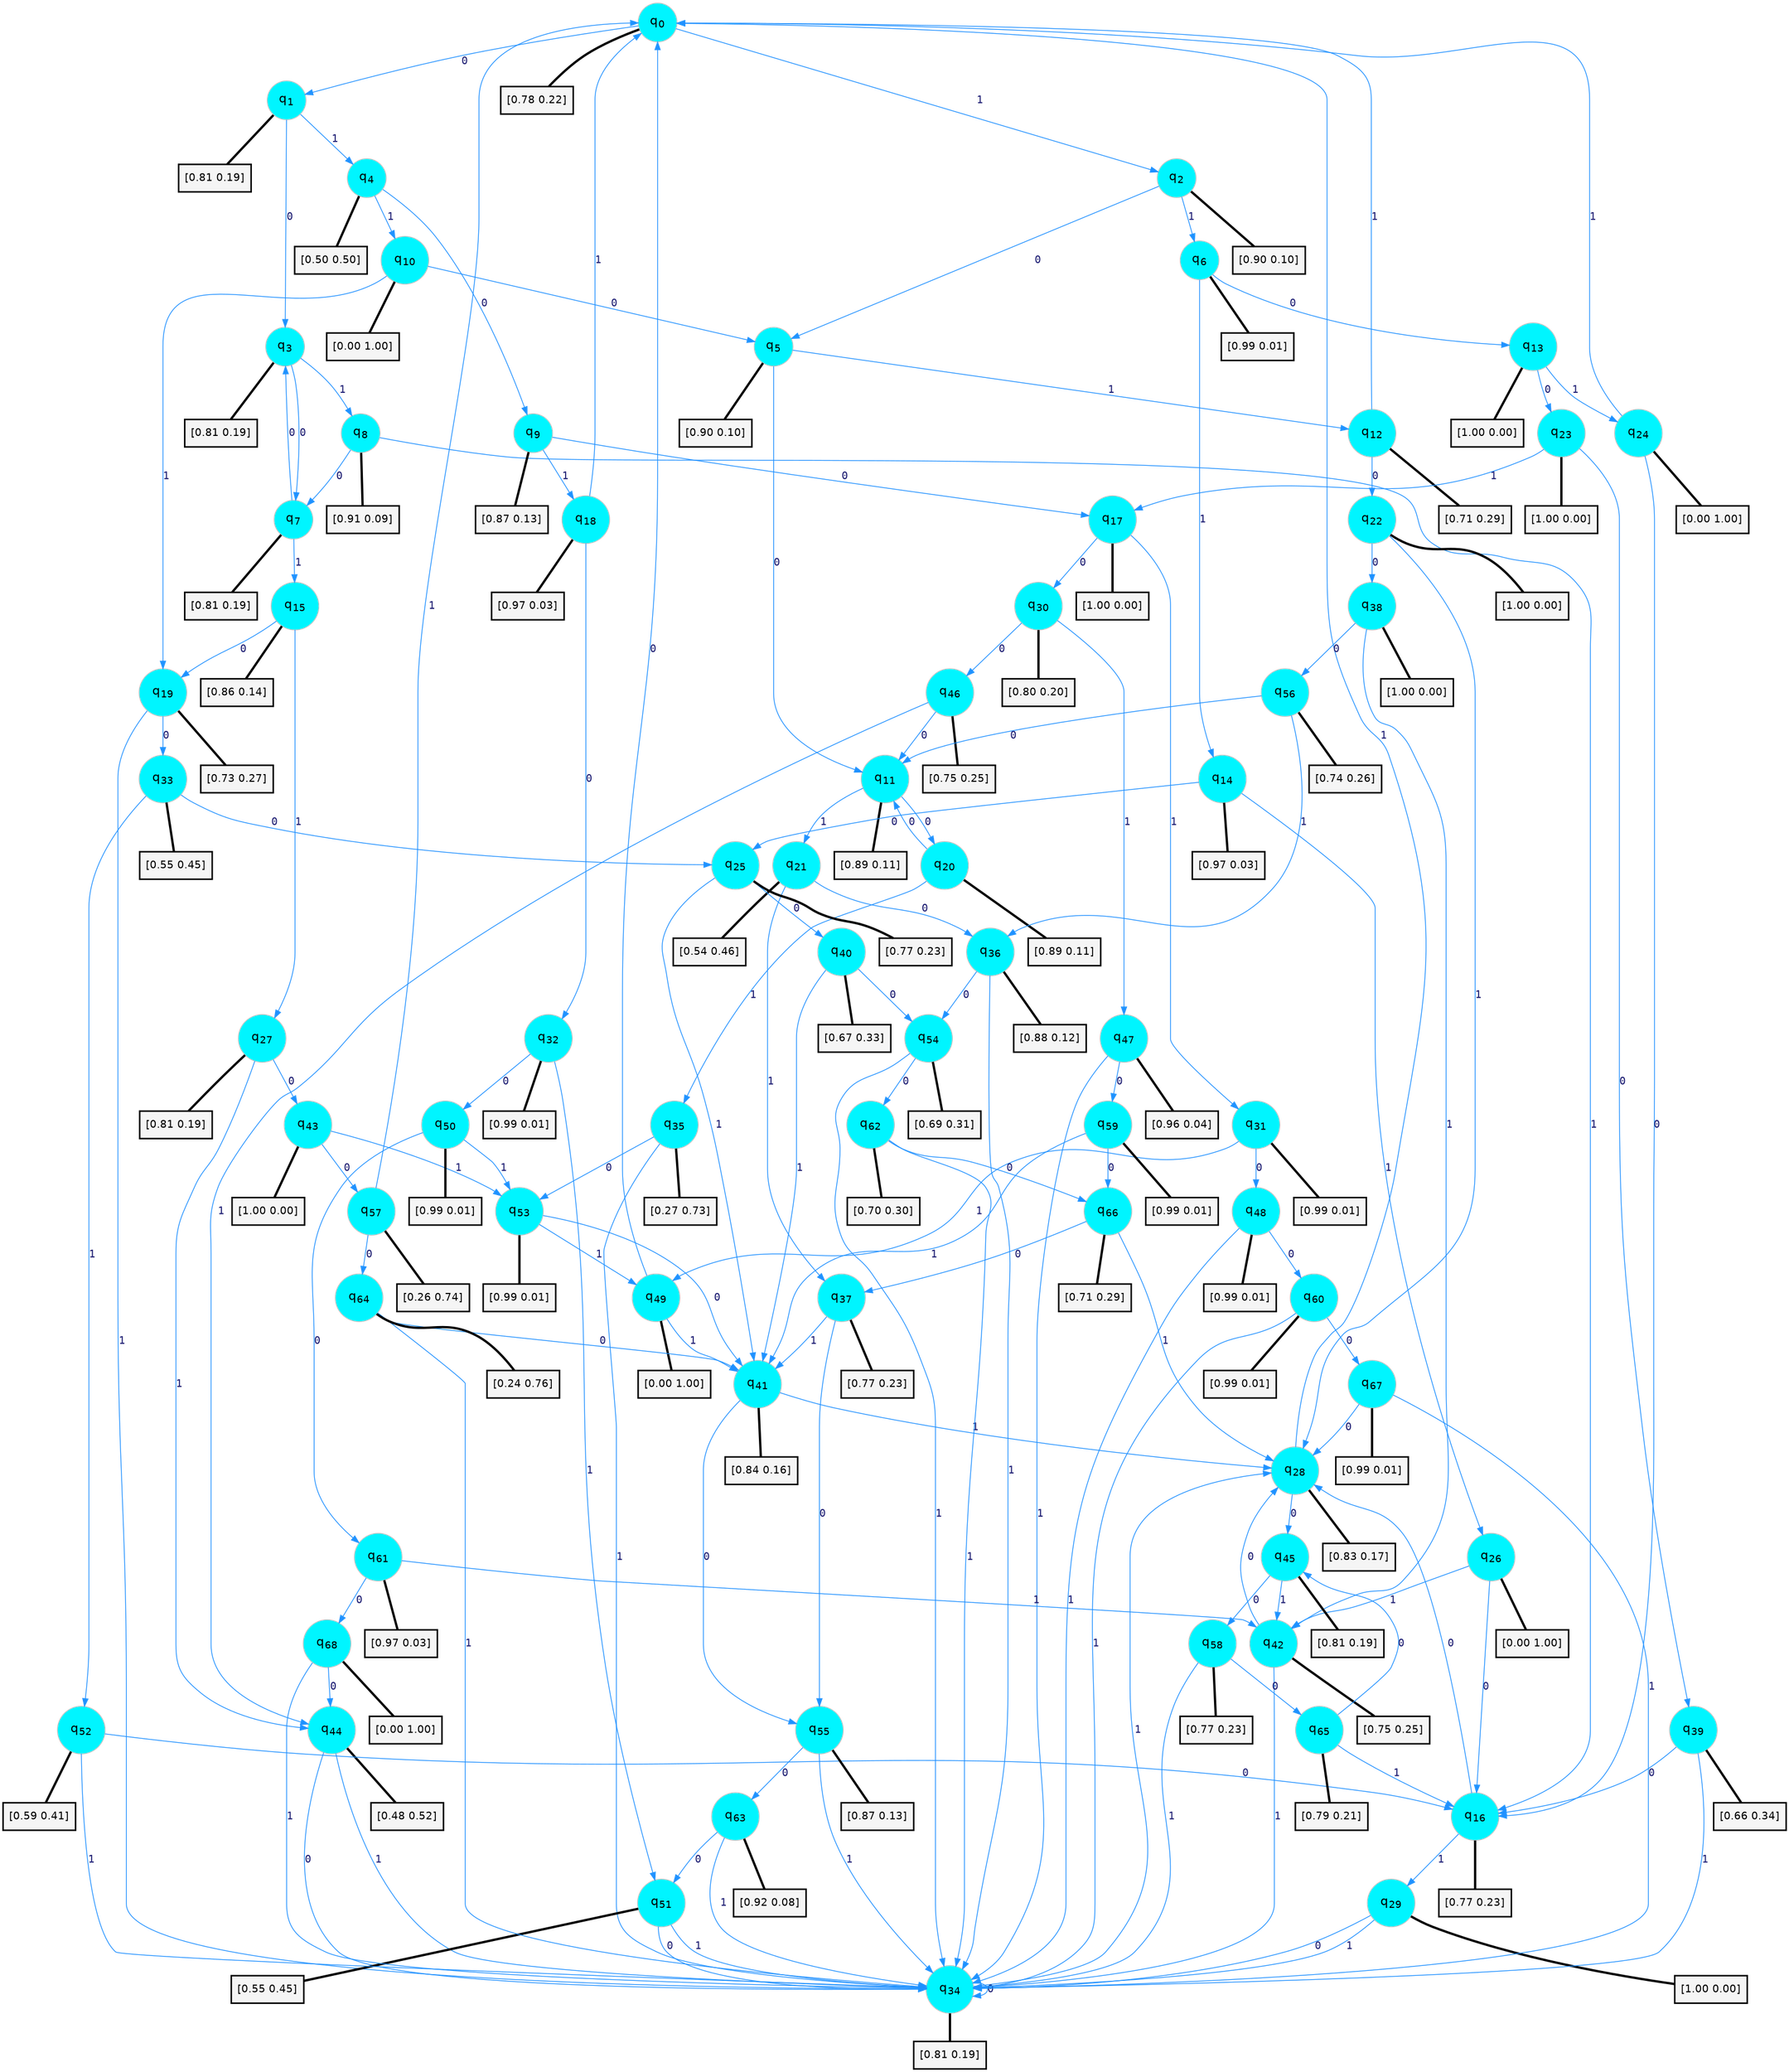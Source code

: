 digraph G {
graph [
bgcolor=transparent, dpi=300, rankdir=TD, size="40,25"];
node [
color=gray, fillcolor=turquoise1, fontcolor=black, fontname=Helvetica, fontsize=16, fontweight=bold, shape=circle, style=filled];
edge [
arrowsize=1, color=dodgerblue1, fontcolor=midnightblue, fontname=courier, fontweight=bold, penwidth=1, style=solid, weight=20];
0[label=<q<SUB>0</SUB>>];
1[label=<q<SUB>1</SUB>>];
2[label=<q<SUB>2</SUB>>];
3[label=<q<SUB>3</SUB>>];
4[label=<q<SUB>4</SUB>>];
5[label=<q<SUB>5</SUB>>];
6[label=<q<SUB>6</SUB>>];
7[label=<q<SUB>7</SUB>>];
8[label=<q<SUB>8</SUB>>];
9[label=<q<SUB>9</SUB>>];
10[label=<q<SUB>10</SUB>>];
11[label=<q<SUB>11</SUB>>];
12[label=<q<SUB>12</SUB>>];
13[label=<q<SUB>13</SUB>>];
14[label=<q<SUB>14</SUB>>];
15[label=<q<SUB>15</SUB>>];
16[label=<q<SUB>16</SUB>>];
17[label=<q<SUB>17</SUB>>];
18[label=<q<SUB>18</SUB>>];
19[label=<q<SUB>19</SUB>>];
20[label=<q<SUB>20</SUB>>];
21[label=<q<SUB>21</SUB>>];
22[label=<q<SUB>22</SUB>>];
23[label=<q<SUB>23</SUB>>];
24[label=<q<SUB>24</SUB>>];
25[label=<q<SUB>25</SUB>>];
26[label=<q<SUB>26</SUB>>];
27[label=<q<SUB>27</SUB>>];
28[label=<q<SUB>28</SUB>>];
29[label=<q<SUB>29</SUB>>];
30[label=<q<SUB>30</SUB>>];
31[label=<q<SUB>31</SUB>>];
32[label=<q<SUB>32</SUB>>];
33[label=<q<SUB>33</SUB>>];
34[label=<q<SUB>34</SUB>>];
35[label=<q<SUB>35</SUB>>];
36[label=<q<SUB>36</SUB>>];
37[label=<q<SUB>37</SUB>>];
38[label=<q<SUB>38</SUB>>];
39[label=<q<SUB>39</SUB>>];
40[label=<q<SUB>40</SUB>>];
41[label=<q<SUB>41</SUB>>];
42[label=<q<SUB>42</SUB>>];
43[label=<q<SUB>43</SUB>>];
44[label=<q<SUB>44</SUB>>];
45[label=<q<SUB>45</SUB>>];
46[label=<q<SUB>46</SUB>>];
47[label=<q<SUB>47</SUB>>];
48[label=<q<SUB>48</SUB>>];
49[label=<q<SUB>49</SUB>>];
50[label=<q<SUB>50</SUB>>];
51[label=<q<SUB>51</SUB>>];
52[label=<q<SUB>52</SUB>>];
53[label=<q<SUB>53</SUB>>];
54[label=<q<SUB>54</SUB>>];
55[label=<q<SUB>55</SUB>>];
56[label=<q<SUB>56</SUB>>];
57[label=<q<SUB>57</SUB>>];
58[label=<q<SUB>58</SUB>>];
59[label=<q<SUB>59</SUB>>];
60[label=<q<SUB>60</SUB>>];
61[label=<q<SUB>61</SUB>>];
62[label=<q<SUB>62</SUB>>];
63[label=<q<SUB>63</SUB>>];
64[label=<q<SUB>64</SUB>>];
65[label=<q<SUB>65</SUB>>];
66[label=<q<SUB>66</SUB>>];
67[label=<q<SUB>67</SUB>>];
68[label=<q<SUB>68</SUB>>];
69[label="[0.78 0.22]", shape=box,fontcolor=black, fontname=Helvetica, fontsize=14, penwidth=2, fillcolor=whitesmoke,color=black];
70[label="[0.81 0.19]", shape=box,fontcolor=black, fontname=Helvetica, fontsize=14, penwidth=2, fillcolor=whitesmoke,color=black];
71[label="[0.90 0.10]", shape=box,fontcolor=black, fontname=Helvetica, fontsize=14, penwidth=2, fillcolor=whitesmoke,color=black];
72[label="[0.81 0.19]", shape=box,fontcolor=black, fontname=Helvetica, fontsize=14, penwidth=2, fillcolor=whitesmoke,color=black];
73[label="[0.50 0.50]", shape=box,fontcolor=black, fontname=Helvetica, fontsize=14, penwidth=2, fillcolor=whitesmoke,color=black];
74[label="[0.90 0.10]", shape=box,fontcolor=black, fontname=Helvetica, fontsize=14, penwidth=2, fillcolor=whitesmoke,color=black];
75[label="[0.99 0.01]", shape=box,fontcolor=black, fontname=Helvetica, fontsize=14, penwidth=2, fillcolor=whitesmoke,color=black];
76[label="[0.81 0.19]", shape=box,fontcolor=black, fontname=Helvetica, fontsize=14, penwidth=2, fillcolor=whitesmoke,color=black];
77[label="[0.91 0.09]", shape=box,fontcolor=black, fontname=Helvetica, fontsize=14, penwidth=2, fillcolor=whitesmoke,color=black];
78[label="[0.87 0.13]", shape=box,fontcolor=black, fontname=Helvetica, fontsize=14, penwidth=2, fillcolor=whitesmoke,color=black];
79[label="[0.00 1.00]", shape=box,fontcolor=black, fontname=Helvetica, fontsize=14, penwidth=2, fillcolor=whitesmoke,color=black];
80[label="[0.89 0.11]", shape=box,fontcolor=black, fontname=Helvetica, fontsize=14, penwidth=2, fillcolor=whitesmoke,color=black];
81[label="[0.71 0.29]", shape=box,fontcolor=black, fontname=Helvetica, fontsize=14, penwidth=2, fillcolor=whitesmoke,color=black];
82[label="[1.00 0.00]", shape=box,fontcolor=black, fontname=Helvetica, fontsize=14, penwidth=2, fillcolor=whitesmoke,color=black];
83[label="[0.97 0.03]", shape=box,fontcolor=black, fontname=Helvetica, fontsize=14, penwidth=2, fillcolor=whitesmoke,color=black];
84[label="[0.86 0.14]", shape=box,fontcolor=black, fontname=Helvetica, fontsize=14, penwidth=2, fillcolor=whitesmoke,color=black];
85[label="[0.77 0.23]", shape=box,fontcolor=black, fontname=Helvetica, fontsize=14, penwidth=2, fillcolor=whitesmoke,color=black];
86[label="[1.00 0.00]", shape=box,fontcolor=black, fontname=Helvetica, fontsize=14, penwidth=2, fillcolor=whitesmoke,color=black];
87[label="[0.97 0.03]", shape=box,fontcolor=black, fontname=Helvetica, fontsize=14, penwidth=2, fillcolor=whitesmoke,color=black];
88[label="[0.73 0.27]", shape=box,fontcolor=black, fontname=Helvetica, fontsize=14, penwidth=2, fillcolor=whitesmoke,color=black];
89[label="[0.89 0.11]", shape=box,fontcolor=black, fontname=Helvetica, fontsize=14, penwidth=2, fillcolor=whitesmoke,color=black];
90[label="[0.54 0.46]", shape=box,fontcolor=black, fontname=Helvetica, fontsize=14, penwidth=2, fillcolor=whitesmoke,color=black];
91[label="[1.00 0.00]", shape=box,fontcolor=black, fontname=Helvetica, fontsize=14, penwidth=2, fillcolor=whitesmoke,color=black];
92[label="[1.00 0.00]", shape=box,fontcolor=black, fontname=Helvetica, fontsize=14, penwidth=2, fillcolor=whitesmoke,color=black];
93[label="[0.00 1.00]", shape=box,fontcolor=black, fontname=Helvetica, fontsize=14, penwidth=2, fillcolor=whitesmoke,color=black];
94[label="[0.77 0.23]", shape=box,fontcolor=black, fontname=Helvetica, fontsize=14, penwidth=2, fillcolor=whitesmoke,color=black];
95[label="[0.00 1.00]", shape=box,fontcolor=black, fontname=Helvetica, fontsize=14, penwidth=2, fillcolor=whitesmoke,color=black];
96[label="[0.81 0.19]", shape=box,fontcolor=black, fontname=Helvetica, fontsize=14, penwidth=2, fillcolor=whitesmoke,color=black];
97[label="[0.83 0.17]", shape=box,fontcolor=black, fontname=Helvetica, fontsize=14, penwidth=2, fillcolor=whitesmoke,color=black];
98[label="[1.00 0.00]", shape=box,fontcolor=black, fontname=Helvetica, fontsize=14, penwidth=2, fillcolor=whitesmoke,color=black];
99[label="[0.80 0.20]", shape=box,fontcolor=black, fontname=Helvetica, fontsize=14, penwidth=2, fillcolor=whitesmoke,color=black];
100[label="[0.99 0.01]", shape=box,fontcolor=black, fontname=Helvetica, fontsize=14, penwidth=2, fillcolor=whitesmoke,color=black];
101[label="[0.99 0.01]", shape=box,fontcolor=black, fontname=Helvetica, fontsize=14, penwidth=2, fillcolor=whitesmoke,color=black];
102[label="[0.55 0.45]", shape=box,fontcolor=black, fontname=Helvetica, fontsize=14, penwidth=2, fillcolor=whitesmoke,color=black];
103[label="[0.81 0.19]", shape=box,fontcolor=black, fontname=Helvetica, fontsize=14, penwidth=2, fillcolor=whitesmoke,color=black];
104[label="[0.27 0.73]", shape=box,fontcolor=black, fontname=Helvetica, fontsize=14, penwidth=2, fillcolor=whitesmoke,color=black];
105[label="[0.88 0.12]", shape=box,fontcolor=black, fontname=Helvetica, fontsize=14, penwidth=2, fillcolor=whitesmoke,color=black];
106[label="[0.77 0.23]", shape=box,fontcolor=black, fontname=Helvetica, fontsize=14, penwidth=2, fillcolor=whitesmoke,color=black];
107[label="[1.00 0.00]", shape=box,fontcolor=black, fontname=Helvetica, fontsize=14, penwidth=2, fillcolor=whitesmoke,color=black];
108[label="[0.66 0.34]", shape=box,fontcolor=black, fontname=Helvetica, fontsize=14, penwidth=2, fillcolor=whitesmoke,color=black];
109[label="[0.67 0.33]", shape=box,fontcolor=black, fontname=Helvetica, fontsize=14, penwidth=2, fillcolor=whitesmoke,color=black];
110[label="[0.84 0.16]", shape=box,fontcolor=black, fontname=Helvetica, fontsize=14, penwidth=2, fillcolor=whitesmoke,color=black];
111[label="[0.75 0.25]", shape=box,fontcolor=black, fontname=Helvetica, fontsize=14, penwidth=2, fillcolor=whitesmoke,color=black];
112[label="[1.00 0.00]", shape=box,fontcolor=black, fontname=Helvetica, fontsize=14, penwidth=2, fillcolor=whitesmoke,color=black];
113[label="[0.48 0.52]", shape=box,fontcolor=black, fontname=Helvetica, fontsize=14, penwidth=2, fillcolor=whitesmoke,color=black];
114[label="[0.81 0.19]", shape=box,fontcolor=black, fontname=Helvetica, fontsize=14, penwidth=2, fillcolor=whitesmoke,color=black];
115[label="[0.75 0.25]", shape=box,fontcolor=black, fontname=Helvetica, fontsize=14, penwidth=2, fillcolor=whitesmoke,color=black];
116[label="[0.96 0.04]", shape=box,fontcolor=black, fontname=Helvetica, fontsize=14, penwidth=2, fillcolor=whitesmoke,color=black];
117[label="[0.99 0.01]", shape=box,fontcolor=black, fontname=Helvetica, fontsize=14, penwidth=2, fillcolor=whitesmoke,color=black];
118[label="[0.00 1.00]", shape=box,fontcolor=black, fontname=Helvetica, fontsize=14, penwidth=2, fillcolor=whitesmoke,color=black];
119[label="[0.99 0.01]", shape=box,fontcolor=black, fontname=Helvetica, fontsize=14, penwidth=2, fillcolor=whitesmoke,color=black];
120[label="[0.55 0.45]", shape=box,fontcolor=black, fontname=Helvetica, fontsize=14, penwidth=2, fillcolor=whitesmoke,color=black];
121[label="[0.59 0.41]", shape=box,fontcolor=black, fontname=Helvetica, fontsize=14, penwidth=2, fillcolor=whitesmoke,color=black];
122[label="[0.99 0.01]", shape=box,fontcolor=black, fontname=Helvetica, fontsize=14, penwidth=2, fillcolor=whitesmoke,color=black];
123[label="[0.69 0.31]", shape=box,fontcolor=black, fontname=Helvetica, fontsize=14, penwidth=2, fillcolor=whitesmoke,color=black];
124[label="[0.87 0.13]", shape=box,fontcolor=black, fontname=Helvetica, fontsize=14, penwidth=2, fillcolor=whitesmoke,color=black];
125[label="[0.74 0.26]", shape=box,fontcolor=black, fontname=Helvetica, fontsize=14, penwidth=2, fillcolor=whitesmoke,color=black];
126[label="[0.26 0.74]", shape=box,fontcolor=black, fontname=Helvetica, fontsize=14, penwidth=2, fillcolor=whitesmoke,color=black];
127[label="[0.77 0.23]", shape=box,fontcolor=black, fontname=Helvetica, fontsize=14, penwidth=2, fillcolor=whitesmoke,color=black];
128[label="[0.99 0.01]", shape=box,fontcolor=black, fontname=Helvetica, fontsize=14, penwidth=2, fillcolor=whitesmoke,color=black];
129[label="[0.99 0.01]", shape=box,fontcolor=black, fontname=Helvetica, fontsize=14, penwidth=2, fillcolor=whitesmoke,color=black];
130[label="[0.97 0.03]", shape=box,fontcolor=black, fontname=Helvetica, fontsize=14, penwidth=2, fillcolor=whitesmoke,color=black];
131[label="[0.70 0.30]", shape=box,fontcolor=black, fontname=Helvetica, fontsize=14, penwidth=2, fillcolor=whitesmoke,color=black];
132[label="[0.92 0.08]", shape=box,fontcolor=black, fontname=Helvetica, fontsize=14, penwidth=2, fillcolor=whitesmoke,color=black];
133[label="[0.24 0.76]", shape=box,fontcolor=black, fontname=Helvetica, fontsize=14, penwidth=2, fillcolor=whitesmoke,color=black];
134[label="[0.79 0.21]", shape=box,fontcolor=black, fontname=Helvetica, fontsize=14, penwidth=2, fillcolor=whitesmoke,color=black];
135[label="[0.71 0.29]", shape=box,fontcolor=black, fontname=Helvetica, fontsize=14, penwidth=2, fillcolor=whitesmoke,color=black];
136[label="[0.99 0.01]", shape=box,fontcolor=black, fontname=Helvetica, fontsize=14, penwidth=2, fillcolor=whitesmoke,color=black];
137[label="[0.00 1.00]", shape=box,fontcolor=black, fontname=Helvetica, fontsize=14, penwidth=2, fillcolor=whitesmoke,color=black];
0->1 [label=0];
0->2 [label=1];
0->69 [arrowhead=none, penwidth=3,color=black];
1->3 [label=0];
1->4 [label=1];
1->70 [arrowhead=none, penwidth=3,color=black];
2->5 [label=0];
2->6 [label=1];
2->71 [arrowhead=none, penwidth=3,color=black];
3->7 [label=0];
3->8 [label=1];
3->72 [arrowhead=none, penwidth=3,color=black];
4->9 [label=0];
4->10 [label=1];
4->73 [arrowhead=none, penwidth=3,color=black];
5->11 [label=0];
5->12 [label=1];
5->74 [arrowhead=none, penwidth=3,color=black];
6->13 [label=0];
6->14 [label=1];
6->75 [arrowhead=none, penwidth=3,color=black];
7->3 [label=0];
7->15 [label=1];
7->76 [arrowhead=none, penwidth=3,color=black];
8->7 [label=0];
8->16 [label=1];
8->77 [arrowhead=none, penwidth=3,color=black];
9->17 [label=0];
9->18 [label=1];
9->78 [arrowhead=none, penwidth=3,color=black];
10->5 [label=0];
10->19 [label=1];
10->79 [arrowhead=none, penwidth=3,color=black];
11->20 [label=0];
11->21 [label=1];
11->80 [arrowhead=none, penwidth=3,color=black];
12->22 [label=0];
12->0 [label=1];
12->81 [arrowhead=none, penwidth=3,color=black];
13->23 [label=0];
13->24 [label=1];
13->82 [arrowhead=none, penwidth=3,color=black];
14->25 [label=0];
14->26 [label=1];
14->83 [arrowhead=none, penwidth=3,color=black];
15->19 [label=0];
15->27 [label=1];
15->84 [arrowhead=none, penwidth=3,color=black];
16->28 [label=0];
16->29 [label=1];
16->85 [arrowhead=none, penwidth=3,color=black];
17->30 [label=0];
17->31 [label=1];
17->86 [arrowhead=none, penwidth=3,color=black];
18->32 [label=0];
18->0 [label=1];
18->87 [arrowhead=none, penwidth=3,color=black];
19->33 [label=0];
19->34 [label=1];
19->88 [arrowhead=none, penwidth=3,color=black];
20->11 [label=0];
20->35 [label=1];
20->89 [arrowhead=none, penwidth=3,color=black];
21->36 [label=0];
21->37 [label=1];
21->90 [arrowhead=none, penwidth=3,color=black];
22->38 [label=0];
22->28 [label=1];
22->91 [arrowhead=none, penwidth=3,color=black];
23->39 [label=0];
23->17 [label=1];
23->92 [arrowhead=none, penwidth=3,color=black];
24->16 [label=0];
24->0 [label=1];
24->93 [arrowhead=none, penwidth=3,color=black];
25->40 [label=0];
25->41 [label=1];
25->94 [arrowhead=none, penwidth=3,color=black];
26->16 [label=0];
26->42 [label=1];
26->95 [arrowhead=none, penwidth=3,color=black];
27->43 [label=0];
27->44 [label=1];
27->96 [arrowhead=none, penwidth=3,color=black];
28->45 [label=0];
28->0 [label=1];
28->97 [arrowhead=none, penwidth=3,color=black];
29->34 [label=0];
29->34 [label=1];
29->98 [arrowhead=none, penwidth=3,color=black];
30->46 [label=0];
30->47 [label=1];
30->99 [arrowhead=none, penwidth=3,color=black];
31->48 [label=0];
31->49 [label=1];
31->100 [arrowhead=none, penwidth=3,color=black];
32->50 [label=0];
32->51 [label=1];
32->101 [arrowhead=none, penwidth=3,color=black];
33->25 [label=0];
33->52 [label=1];
33->102 [arrowhead=none, penwidth=3,color=black];
34->34 [label=0];
34->28 [label=1];
34->103 [arrowhead=none, penwidth=3,color=black];
35->53 [label=0];
35->34 [label=1];
35->104 [arrowhead=none, penwidth=3,color=black];
36->54 [label=0];
36->34 [label=1];
36->105 [arrowhead=none, penwidth=3,color=black];
37->55 [label=0];
37->41 [label=1];
37->106 [arrowhead=none, penwidth=3,color=black];
38->56 [label=0];
38->42 [label=1];
38->107 [arrowhead=none, penwidth=3,color=black];
39->16 [label=0];
39->34 [label=1];
39->108 [arrowhead=none, penwidth=3,color=black];
40->54 [label=0];
40->41 [label=1];
40->109 [arrowhead=none, penwidth=3,color=black];
41->55 [label=0];
41->28 [label=1];
41->110 [arrowhead=none, penwidth=3,color=black];
42->28 [label=0];
42->34 [label=1];
42->111 [arrowhead=none, penwidth=3,color=black];
43->57 [label=0];
43->53 [label=1];
43->112 [arrowhead=none, penwidth=3,color=black];
44->34 [label=0];
44->34 [label=1];
44->113 [arrowhead=none, penwidth=3,color=black];
45->58 [label=0];
45->42 [label=1];
45->114 [arrowhead=none, penwidth=3,color=black];
46->11 [label=0];
46->44 [label=1];
46->115 [arrowhead=none, penwidth=3,color=black];
47->59 [label=0];
47->34 [label=1];
47->116 [arrowhead=none, penwidth=3,color=black];
48->60 [label=0];
48->34 [label=1];
48->117 [arrowhead=none, penwidth=3,color=black];
49->0 [label=0];
49->41 [label=1];
49->118 [arrowhead=none, penwidth=3,color=black];
50->61 [label=0];
50->53 [label=1];
50->119 [arrowhead=none, penwidth=3,color=black];
51->34 [label=0];
51->34 [label=1];
51->120 [arrowhead=none, penwidth=3,color=black];
52->16 [label=0];
52->34 [label=1];
52->121 [arrowhead=none, penwidth=3,color=black];
53->41 [label=0];
53->49 [label=1];
53->122 [arrowhead=none, penwidth=3,color=black];
54->62 [label=0];
54->34 [label=1];
54->123 [arrowhead=none, penwidth=3,color=black];
55->63 [label=0];
55->34 [label=1];
55->124 [arrowhead=none, penwidth=3,color=black];
56->11 [label=0];
56->36 [label=1];
56->125 [arrowhead=none, penwidth=3,color=black];
57->64 [label=0];
57->0 [label=1];
57->126 [arrowhead=none, penwidth=3,color=black];
58->65 [label=0];
58->34 [label=1];
58->127 [arrowhead=none, penwidth=3,color=black];
59->66 [label=0];
59->41 [label=1];
59->128 [arrowhead=none, penwidth=3,color=black];
60->67 [label=0];
60->34 [label=1];
60->129 [arrowhead=none, penwidth=3,color=black];
61->68 [label=0];
61->42 [label=1];
61->130 [arrowhead=none, penwidth=3,color=black];
62->66 [label=0];
62->34 [label=1];
62->131 [arrowhead=none, penwidth=3,color=black];
63->51 [label=0];
63->34 [label=1];
63->132 [arrowhead=none, penwidth=3,color=black];
64->41 [label=0];
64->34 [label=1];
64->133 [arrowhead=none, penwidth=3,color=black];
65->45 [label=0];
65->16 [label=1];
65->134 [arrowhead=none, penwidth=3,color=black];
66->37 [label=0];
66->28 [label=1];
66->135 [arrowhead=none, penwidth=3,color=black];
67->28 [label=0];
67->34 [label=1];
67->136 [arrowhead=none, penwidth=3,color=black];
68->44 [label=0];
68->34 [label=1];
68->137 [arrowhead=none, penwidth=3,color=black];
}
